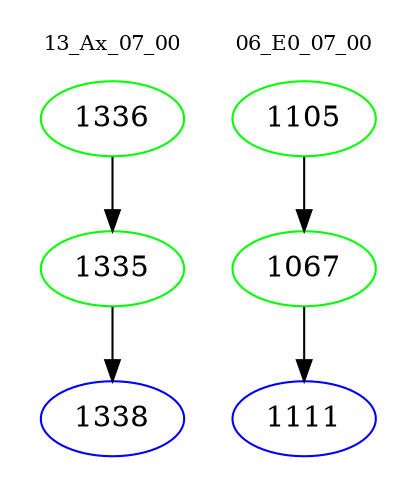 digraph{
subgraph cluster_0 {
color = white
label = "13_Ax_07_00";
fontsize=10;
T0_1336 [label="1336", color="green"]
T0_1336 -> T0_1335 [color="black"]
T0_1335 [label="1335", color="green"]
T0_1335 -> T0_1338 [color="black"]
T0_1338 [label="1338", color="blue"]
}
subgraph cluster_1 {
color = white
label = "06_E0_07_00";
fontsize=10;
T1_1105 [label="1105", color="green"]
T1_1105 -> T1_1067 [color="black"]
T1_1067 [label="1067", color="green"]
T1_1067 -> T1_1111 [color="black"]
T1_1111 [label="1111", color="blue"]
}
}
